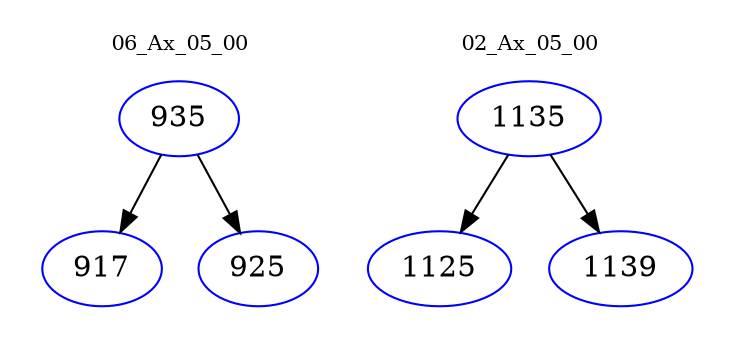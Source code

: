 digraph{
subgraph cluster_0 {
color = white
label = "06_Ax_05_00";
fontsize=10;
T0_935 [label="935", color="blue"]
T0_935 -> T0_917 [color="black"]
T0_917 [label="917", color="blue"]
T0_935 -> T0_925 [color="black"]
T0_925 [label="925", color="blue"]
}
subgraph cluster_1 {
color = white
label = "02_Ax_05_00";
fontsize=10;
T1_1135 [label="1135", color="blue"]
T1_1135 -> T1_1125 [color="black"]
T1_1125 [label="1125", color="blue"]
T1_1135 -> T1_1139 [color="black"]
T1_1139 [label="1139", color="blue"]
}
}
